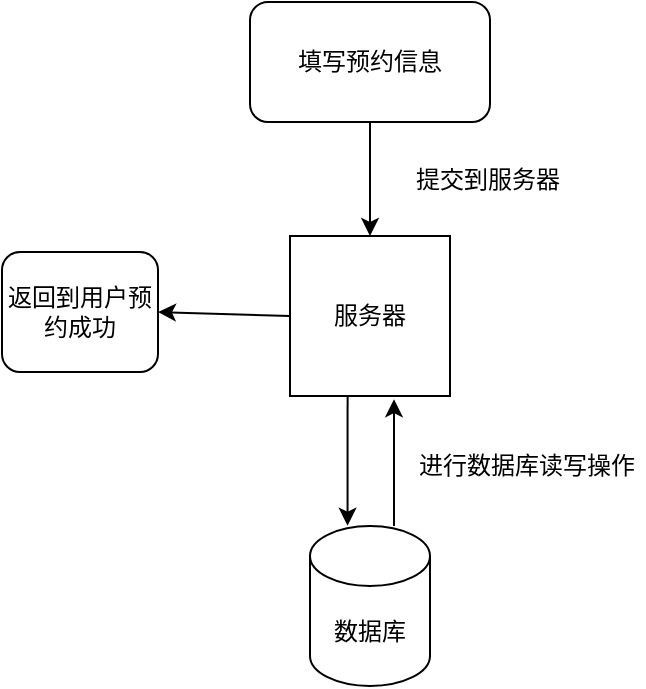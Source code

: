 <mxfile>
    <diagram id="ipVfQRUJWiWLe4ffgoO9" name="第 1 页">
        <mxGraphModel dx="868" dy="575" grid="0" gridSize="10" guides="1" tooltips="1" connect="1" arrows="1" fold="1" page="0" pageScale="1" pageWidth="827" pageHeight="1169" background="#ffffff" math="0" shadow="0">
            <root>
                <mxCell id="0"/>
                <mxCell id="1" parent="0"/>
                <mxCell id="7" style="edgeStyle=orthogonalEdgeStyle;rounded=0;orthogonalLoop=1;jettySize=auto;html=1;exitX=0.5;exitY=1;exitDx=0;exitDy=0;entryX=0.5;entryY=0;entryDx=0;entryDy=0;strokeColor=#000000;" parent="1" source="2" target="3" edge="1">
                    <mxGeometry relative="1" as="geometry"/>
                </mxCell>
                <mxCell id="2" value="&lt;p&gt;&lt;font color=&quot;#000000&quot; size=&quot;1&quot;&gt;&lt;span style=&quot;background-color: rgb(255 , 255 , 255) ; font-size: 12px&quot;&gt;填写预约信息&lt;/span&gt;&lt;/font&gt;&lt;/p&gt;" style="rounded=1;whiteSpace=wrap;html=1;fillColor=none;shadow=0;sketch=0;glass=1;strokeColor=#000000;" parent="1" vertex="1">
                    <mxGeometry x="306" y="36" width="120" height="60" as="geometry"/>
                </mxCell>
                <mxCell id="3" value="&lt;font color=&quot;#000000&quot; style=&quot;font-size: 12px&quot;&gt;服务器&lt;/font&gt;" style="whiteSpace=wrap;html=1;aspect=fixed;shadow=0;glass=1;sketch=0;labelBackgroundColor=none;fillColor=none;strokeColor=#000000;" parent="1" vertex="1">
                    <mxGeometry x="326" y="153" width="80" height="80" as="geometry"/>
                </mxCell>
                <mxCell id="5" value="&lt;font color=&quot;#000000&quot; style=&quot;font-size: 12px&quot;&gt;数据库&lt;/font&gt;" style="shape=cylinder3;whiteSpace=wrap;html=1;boundedLbl=1;backgroundOutline=1;size=15;shadow=0;glass=1;labelBackgroundColor=none;sketch=0;fillColor=none;strokeColor=#000000;" parent="1" vertex="1">
                    <mxGeometry x="336" y="298" width="60" height="80" as="geometry"/>
                </mxCell>
                <mxCell id="6" value="" style="endArrow=classic;html=1;exitX=0.7;exitY=0;exitDx=0;exitDy=0;exitPerimeter=0;entryX=0.65;entryY=1.02;entryDx=0;entryDy=0;strokeColor=#000000;entryPerimeter=0;" parent="1" source="5" target="3" edge="1">
                    <mxGeometry width="50" height="50" relative="1" as="geometry">
                        <mxPoint x="388" y="254" as="sourcePoint"/>
                        <mxPoint x="438" y="204" as="targetPoint"/>
                    </mxGeometry>
                </mxCell>
                <mxCell id="8" value="" style="endArrow=classic;html=1;strokeColor=#000000;entryX=0.313;entryY=-0.002;entryDx=0;entryDy=0;entryPerimeter=0;exitX=0.36;exitY=1;exitDx=0;exitDy=0;exitPerimeter=0;" parent="1" source="3" target="5" edge="1">
                    <mxGeometry width="50" height="50" relative="1" as="geometry">
                        <mxPoint x="388" y="254" as="sourcePoint"/>
                        <mxPoint x="438" y="204" as="targetPoint"/>
                        <Array as="points"/>
                    </mxGeometry>
                </mxCell>
                <mxCell id="9" value="&lt;font style=&quot;font-size: 12px&quot; color=&quot;#000000&quot;&gt;提交到服务器&lt;/font&gt;" style="whiteSpace=wrap;html=1;shadow=0;glass=1;labelBackgroundColor=none;sketch=0;fillColor=none;strokeColor=none;" parent="1" vertex="1">
                    <mxGeometry x="371" y="110" width="108" height="30" as="geometry"/>
                </mxCell>
                <mxCell id="11" value="&lt;font color=&quot;#000000&quot; style=&quot;font-size: 12px&quot;&gt;进行数据库读写操作&lt;/font&gt;" style="text;html=1;align=center;verticalAlign=middle;resizable=0;points=[];autosize=1;" parent="1" vertex="1">
                    <mxGeometry x="385" y="259" width="118" height="18" as="geometry"/>
                </mxCell>
                <mxCell id="13" value="&lt;font color=&quot;#000000&quot; style=&quot;font-size: 12px&quot;&gt;返回到用户预约成功&lt;/font&gt;" style="rounded=1;whiteSpace=wrap;html=1;shadow=0;glass=1;labelBackgroundColor=none;sketch=0;fillColor=none;strokeColor=#000000;" parent="1" vertex="1">
                    <mxGeometry x="182" y="161" width="78" height="60" as="geometry"/>
                </mxCell>
                <mxCell id="14" value="" style="endArrow=classic;html=1;strokeColor=#000000;entryX=1;entryY=0.5;entryDx=0;entryDy=0;exitX=0;exitY=0.5;exitDx=0;exitDy=0;" parent="1" source="3" target="13" edge="1">
                    <mxGeometry width="50" height="50" relative="1" as="geometry">
                        <mxPoint x="388" y="233" as="sourcePoint"/>
                        <mxPoint x="438" y="183" as="targetPoint"/>
                    </mxGeometry>
                </mxCell>
            </root>
        </mxGraphModel>
    </diagram>
</mxfile>